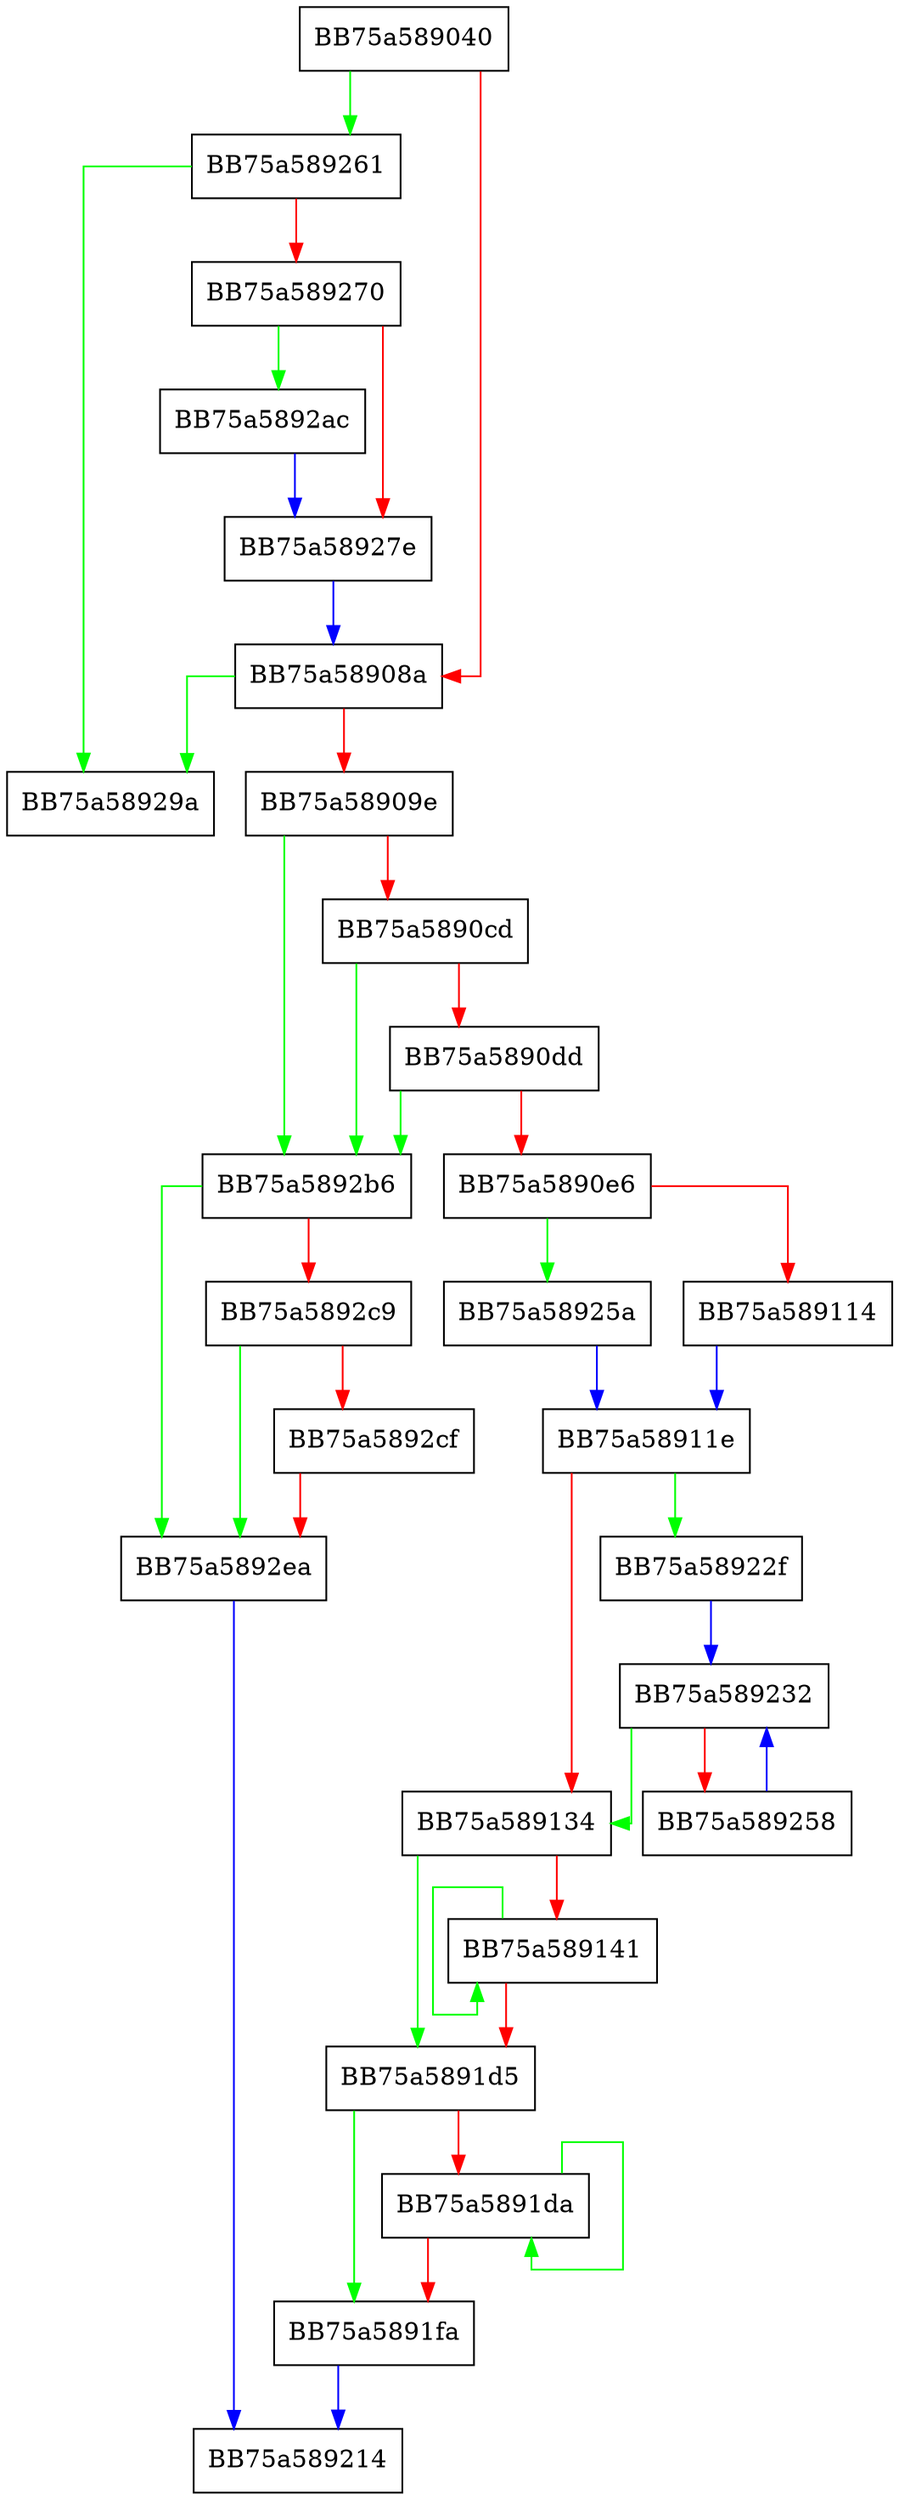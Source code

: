 digraph CRC32Buffer {
  node [shape="box"];
  graph [splines=ortho];
  BB75a589040 -> BB75a589261 [color="green"];
  BB75a589040 -> BB75a58908a [color="red"];
  BB75a58908a -> BB75a58929a [color="green"];
  BB75a58908a -> BB75a58909e [color="red"];
  BB75a58909e -> BB75a5892b6 [color="green"];
  BB75a58909e -> BB75a5890cd [color="red"];
  BB75a5890cd -> BB75a5892b6 [color="green"];
  BB75a5890cd -> BB75a5890dd [color="red"];
  BB75a5890dd -> BB75a5892b6 [color="green"];
  BB75a5890dd -> BB75a5890e6 [color="red"];
  BB75a5890e6 -> BB75a58925a [color="green"];
  BB75a5890e6 -> BB75a589114 [color="red"];
  BB75a589114 -> BB75a58911e [color="blue"];
  BB75a58911e -> BB75a58922f [color="green"];
  BB75a58911e -> BB75a589134 [color="red"];
  BB75a589134 -> BB75a5891d5 [color="green"];
  BB75a589134 -> BB75a589141 [color="red"];
  BB75a589141 -> BB75a589141 [color="green"];
  BB75a589141 -> BB75a5891d5 [color="red"];
  BB75a5891d5 -> BB75a5891fa [color="green"];
  BB75a5891d5 -> BB75a5891da [color="red"];
  BB75a5891da -> BB75a5891da [color="green"];
  BB75a5891da -> BB75a5891fa [color="red"];
  BB75a5891fa -> BB75a589214 [color="blue"];
  BB75a58922f -> BB75a589232 [color="blue"];
  BB75a589232 -> BB75a589134 [color="green"];
  BB75a589232 -> BB75a589258 [color="red"];
  BB75a589258 -> BB75a589232 [color="blue"];
  BB75a58925a -> BB75a58911e [color="blue"];
  BB75a589261 -> BB75a58929a [color="green"];
  BB75a589261 -> BB75a589270 [color="red"];
  BB75a589270 -> BB75a5892ac [color="green"];
  BB75a589270 -> BB75a58927e [color="red"];
  BB75a58927e -> BB75a58908a [color="blue"];
  BB75a5892ac -> BB75a58927e [color="blue"];
  BB75a5892b6 -> BB75a5892ea [color="green"];
  BB75a5892b6 -> BB75a5892c9 [color="red"];
  BB75a5892c9 -> BB75a5892ea [color="green"];
  BB75a5892c9 -> BB75a5892cf [color="red"];
  BB75a5892cf -> BB75a5892ea [color="red"];
  BB75a5892ea -> BB75a589214 [color="blue"];
}